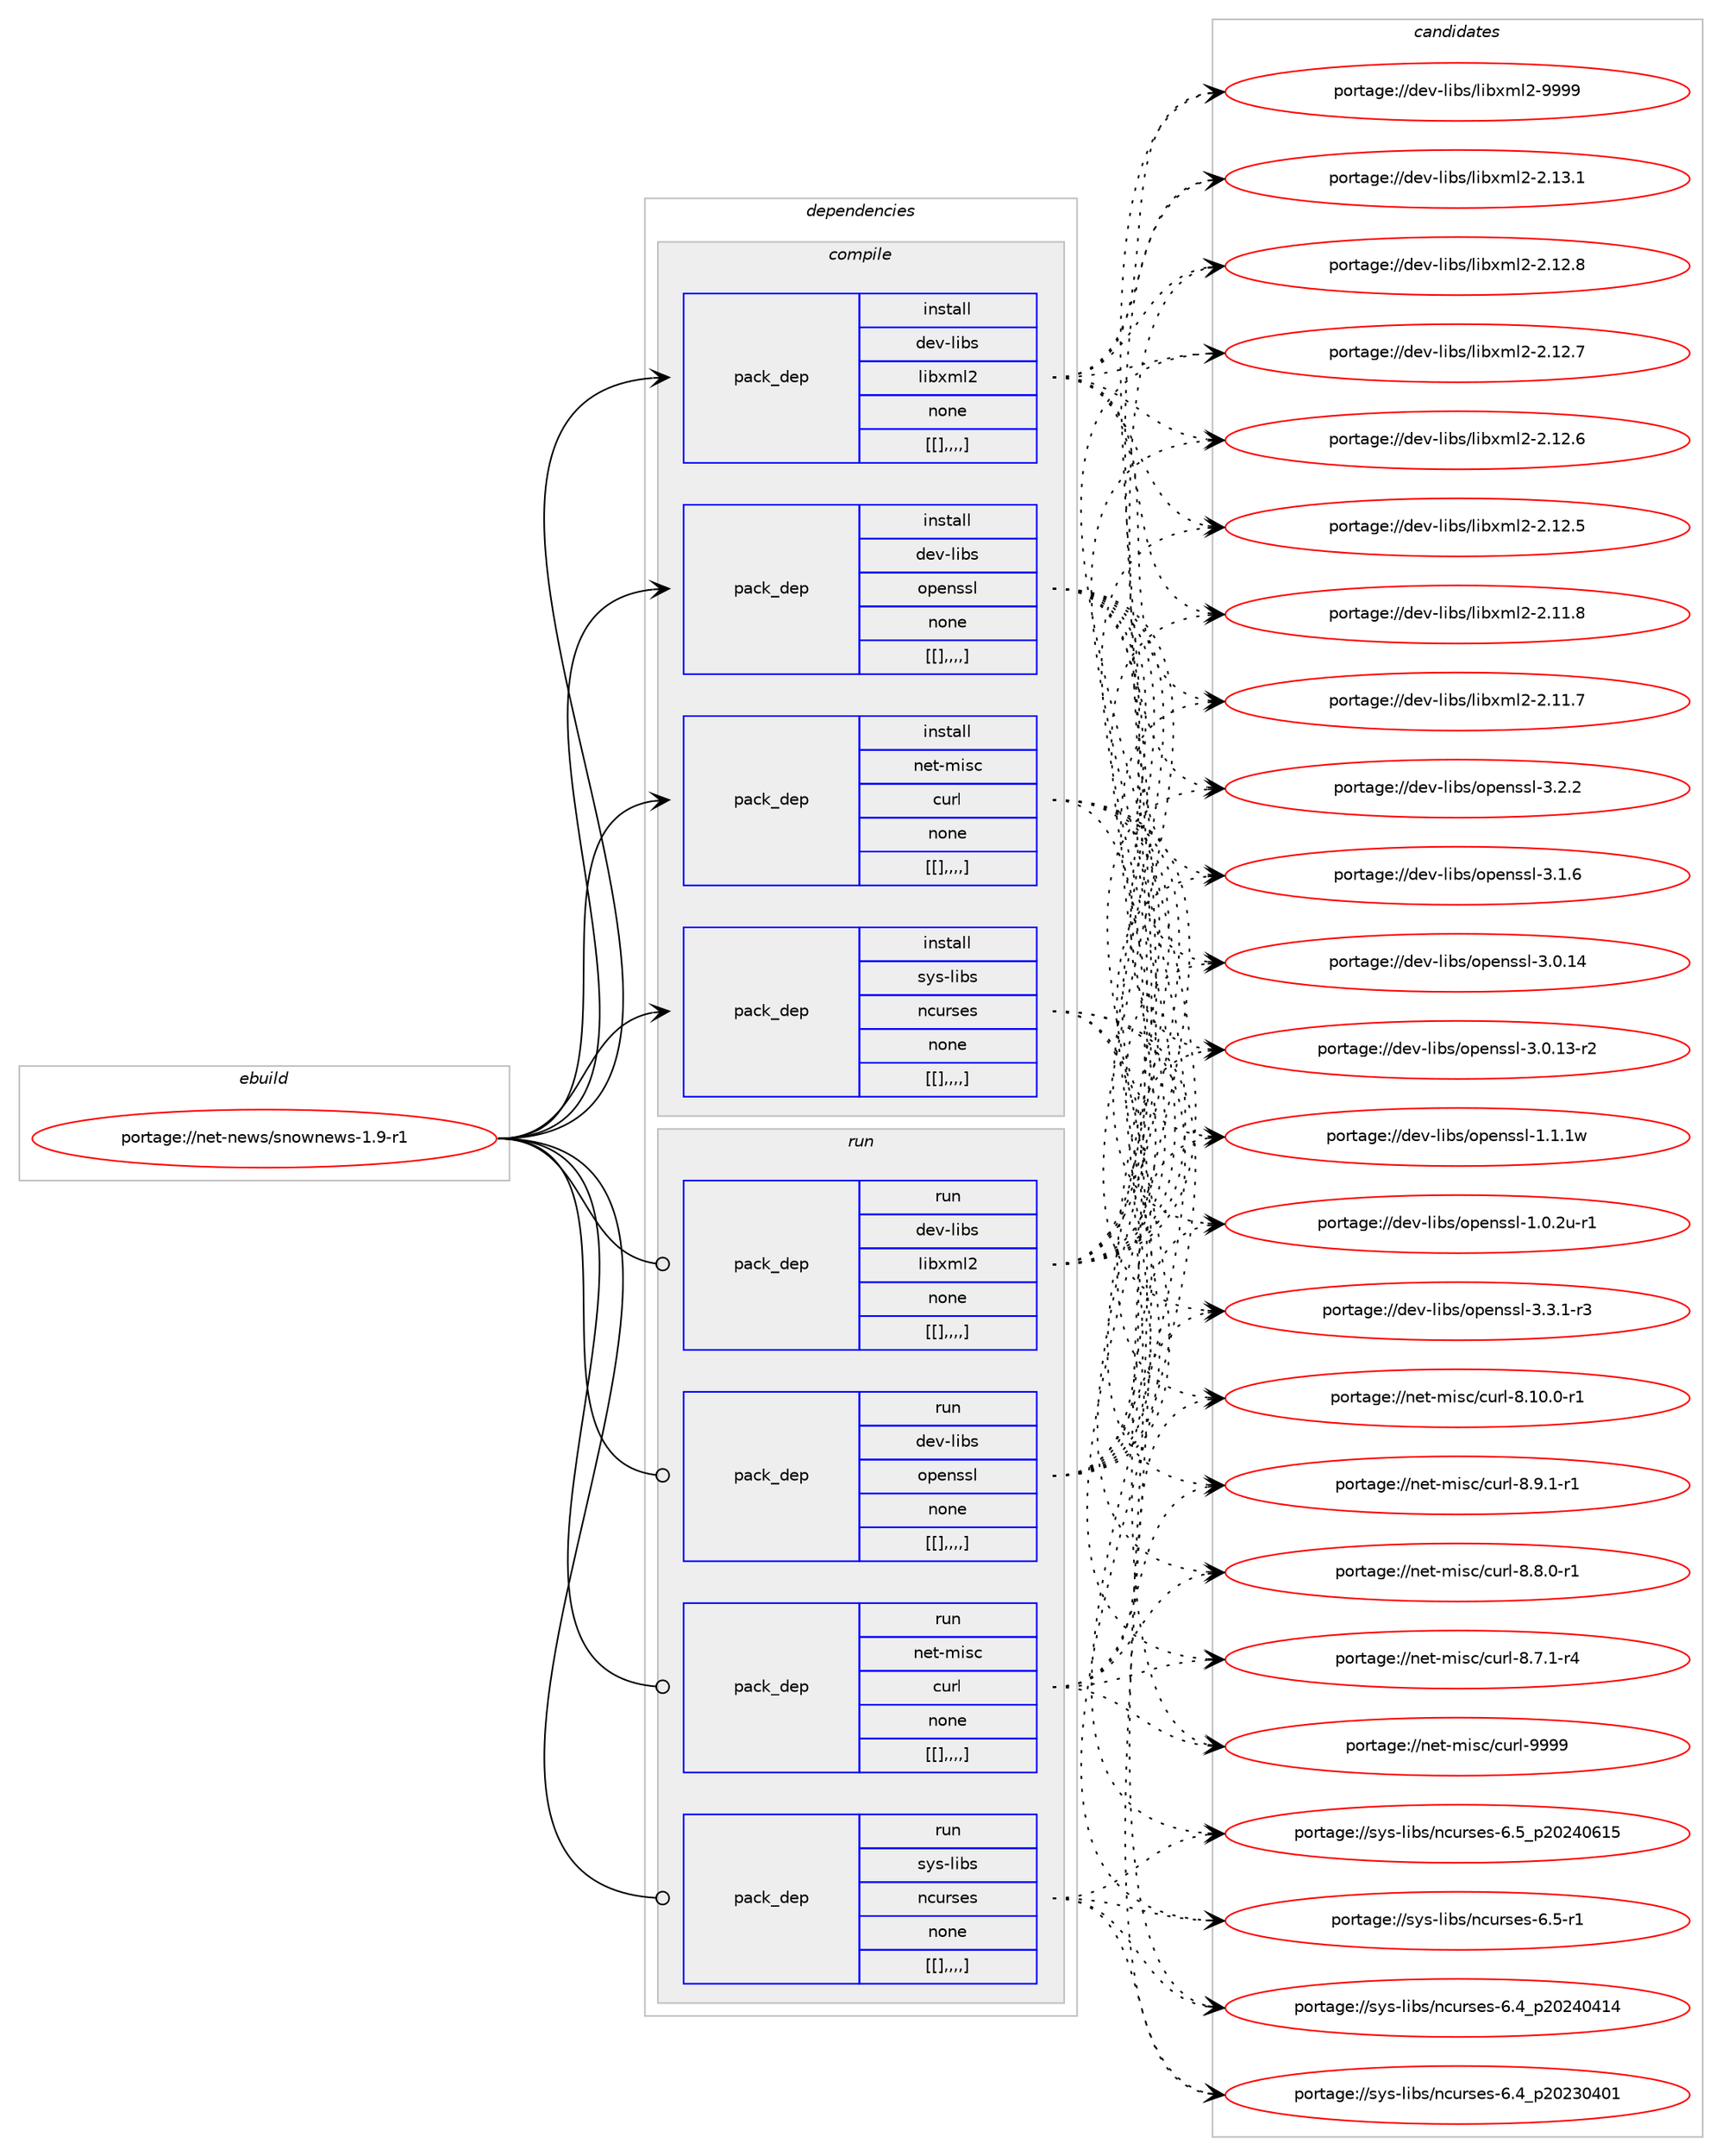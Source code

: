 digraph prolog {

# *************
# Graph options
# *************

newrank=true;
concentrate=true;
compound=true;
graph [rankdir=LR,fontname=Helvetica,fontsize=10,ranksep=1.5];#, ranksep=2.5, nodesep=0.2];
edge  [arrowhead=vee];
node  [fontname=Helvetica,fontsize=10];

# **********
# The ebuild
# **********

subgraph cluster_leftcol {
color=gray;
label=<<i>ebuild</i>>;
id [label="portage://net-news/snownews-1.9-r1", color=red, width=4, href="../net-news/snownews-1.9-r1.svg"];
}

# ****************
# The dependencies
# ****************

subgraph cluster_midcol {
color=gray;
label=<<i>dependencies</i>>;
subgraph cluster_compile {
fillcolor="#eeeeee";
style=filled;
label=<<i>compile</i>>;
subgraph pack289281 {
dependency396234 [label=<<TABLE BORDER="0" CELLBORDER="1" CELLSPACING="0" CELLPADDING="4" WIDTH="220"><TR><TD ROWSPAN="6" CELLPADDING="30">pack_dep</TD></TR><TR><TD WIDTH="110">install</TD></TR><TR><TD>dev-libs</TD></TR><TR><TD>libxml2</TD></TR><TR><TD>none</TD></TR><TR><TD>[[],,,,]</TD></TR></TABLE>>, shape=none, color=blue];
}
id:e -> dependency396234:w [weight=20,style="solid",arrowhead="vee"];
subgraph pack289282 {
dependency396235 [label=<<TABLE BORDER="0" CELLBORDER="1" CELLSPACING="0" CELLPADDING="4" WIDTH="220"><TR><TD ROWSPAN="6" CELLPADDING="30">pack_dep</TD></TR><TR><TD WIDTH="110">install</TD></TR><TR><TD>dev-libs</TD></TR><TR><TD>openssl</TD></TR><TR><TD>none</TD></TR><TR><TD>[[],,,,]</TD></TR></TABLE>>, shape=none, color=blue];
}
id:e -> dependency396235:w [weight=20,style="solid",arrowhead="vee"];
subgraph pack289283 {
dependency396236 [label=<<TABLE BORDER="0" CELLBORDER="1" CELLSPACING="0" CELLPADDING="4" WIDTH="220"><TR><TD ROWSPAN="6" CELLPADDING="30">pack_dep</TD></TR><TR><TD WIDTH="110">install</TD></TR><TR><TD>net-misc</TD></TR><TR><TD>curl</TD></TR><TR><TD>none</TD></TR><TR><TD>[[],,,,]</TD></TR></TABLE>>, shape=none, color=blue];
}
id:e -> dependency396236:w [weight=20,style="solid",arrowhead="vee"];
subgraph pack289284 {
dependency396237 [label=<<TABLE BORDER="0" CELLBORDER="1" CELLSPACING="0" CELLPADDING="4" WIDTH="220"><TR><TD ROWSPAN="6" CELLPADDING="30">pack_dep</TD></TR><TR><TD WIDTH="110">install</TD></TR><TR><TD>sys-libs</TD></TR><TR><TD>ncurses</TD></TR><TR><TD>none</TD></TR><TR><TD>[[],,,,]</TD></TR></TABLE>>, shape=none, color=blue];
}
id:e -> dependency396237:w [weight=20,style="solid",arrowhead="vee"];
}
subgraph cluster_compileandrun {
fillcolor="#eeeeee";
style=filled;
label=<<i>compile and run</i>>;
}
subgraph cluster_run {
fillcolor="#eeeeee";
style=filled;
label=<<i>run</i>>;
subgraph pack289285 {
dependency396238 [label=<<TABLE BORDER="0" CELLBORDER="1" CELLSPACING="0" CELLPADDING="4" WIDTH="220"><TR><TD ROWSPAN="6" CELLPADDING="30">pack_dep</TD></TR><TR><TD WIDTH="110">run</TD></TR><TR><TD>dev-libs</TD></TR><TR><TD>libxml2</TD></TR><TR><TD>none</TD></TR><TR><TD>[[],,,,]</TD></TR></TABLE>>, shape=none, color=blue];
}
id:e -> dependency396238:w [weight=20,style="solid",arrowhead="odot"];
subgraph pack289286 {
dependency396239 [label=<<TABLE BORDER="0" CELLBORDER="1" CELLSPACING="0" CELLPADDING="4" WIDTH="220"><TR><TD ROWSPAN="6" CELLPADDING="30">pack_dep</TD></TR><TR><TD WIDTH="110">run</TD></TR><TR><TD>dev-libs</TD></TR><TR><TD>openssl</TD></TR><TR><TD>none</TD></TR><TR><TD>[[],,,,]</TD></TR></TABLE>>, shape=none, color=blue];
}
id:e -> dependency396239:w [weight=20,style="solid",arrowhead="odot"];
subgraph pack289287 {
dependency396240 [label=<<TABLE BORDER="0" CELLBORDER="1" CELLSPACING="0" CELLPADDING="4" WIDTH="220"><TR><TD ROWSPAN="6" CELLPADDING="30">pack_dep</TD></TR><TR><TD WIDTH="110">run</TD></TR><TR><TD>net-misc</TD></TR><TR><TD>curl</TD></TR><TR><TD>none</TD></TR><TR><TD>[[],,,,]</TD></TR></TABLE>>, shape=none, color=blue];
}
id:e -> dependency396240:w [weight=20,style="solid",arrowhead="odot"];
subgraph pack289288 {
dependency396241 [label=<<TABLE BORDER="0" CELLBORDER="1" CELLSPACING="0" CELLPADDING="4" WIDTH="220"><TR><TD ROWSPAN="6" CELLPADDING="30">pack_dep</TD></TR><TR><TD WIDTH="110">run</TD></TR><TR><TD>sys-libs</TD></TR><TR><TD>ncurses</TD></TR><TR><TD>none</TD></TR><TR><TD>[[],,,,]</TD></TR></TABLE>>, shape=none, color=blue];
}
id:e -> dependency396241:w [weight=20,style="solid",arrowhead="odot"];
}
}

# **************
# The candidates
# **************

subgraph cluster_choices {
rank=same;
color=gray;
label=<<i>candidates</i>>;

subgraph choice289281 {
color=black;
nodesep=1;
choice10010111845108105981154710810598120109108504557575757 [label="portage://dev-libs/libxml2-9999", color=red, width=4,href="../dev-libs/libxml2-9999.svg"];
choice100101118451081059811547108105981201091085045504649514649 [label="portage://dev-libs/libxml2-2.13.1", color=red, width=4,href="../dev-libs/libxml2-2.13.1.svg"];
choice100101118451081059811547108105981201091085045504649504656 [label="portage://dev-libs/libxml2-2.12.8", color=red, width=4,href="../dev-libs/libxml2-2.12.8.svg"];
choice100101118451081059811547108105981201091085045504649504655 [label="portage://dev-libs/libxml2-2.12.7", color=red, width=4,href="../dev-libs/libxml2-2.12.7.svg"];
choice100101118451081059811547108105981201091085045504649504654 [label="portage://dev-libs/libxml2-2.12.6", color=red, width=4,href="../dev-libs/libxml2-2.12.6.svg"];
choice100101118451081059811547108105981201091085045504649504653 [label="portage://dev-libs/libxml2-2.12.5", color=red, width=4,href="../dev-libs/libxml2-2.12.5.svg"];
choice100101118451081059811547108105981201091085045504649494656 [label="portage://dev-libs/libxml2-2.11.8", color=red, width=4,href="../dev-libs/libxml2-2.11.8.svg"];
choice100101118451081059811547108105981201091085045504649494655 [label="portage://dev-libs/libxml2-2.11.7", color=red, width=4,href="../dev-libs/libxml2-2.11.7.svg"];
dependency396234:e -> choice10010111845108105981154710810598120109108504557575757:w [style=dotted,weight="100"];
dependency396234:e -> choice100101118451081059811547108105981201091085045504649514649:w [style=dotted,weight="100"];
dependency396234:e -> choice100101118451081059811547108105981201091085045504649504656:w [style=dotted,weight="100"];
dependency396234:e -> choice100101118451081059811547108105981201091085045504649504655:w [style=dotted,weight="100"];
dependency396234:e -> choice100101118451081059811547108105981201091085045504649504654:w [style=dotted,weight="100"];
dependency396234:e -> choice100101118451081059811547108105981201091085045504649504653:w [style=dotted,weight="100"];
dependency396234:e -> choice100101118451081059811547108105981201091085045504649494656:w [style=dotted,weight="100"];
dependency396234:e -> choice100101118451081059811547108105981201091085045504649494655:w [style=dotted,weight="100"];
}
subgraph choice289282 {
color=black;
nodesep=1;
choice1001011184510810598115471111121011101151151084551465146494511451 [label="portage://dev-libs/openssl-3.3.1-r3", color=red, width=4,href="../dev-libs/openssl-3.3.1-r3.svg"];
choice100101118451081059811547111112101110115115108455146504650 [label="portage://dev-libs/openssl-3.2.2", color=red, width=4,href="../dev-libs/openssl-3.2.2.svg"];
choice100101118451081059811547111112101110115115108455146494654 [label="portage://dev-libs/openssl-3.1.6", color=red, width=4,href="../dev-libs/openssl-3.1.6.svg"];
choice10010111845108105981154711111210111011511510845514648464952 [label="portage://dev-libs/openssl-3.0.14", color=red, width=4,href="../dev-libs/openssl-3.0.14.svg"];
choice100101118451081059811547111112101110115115108455146484649514511450 [label="portage://dev-libs/openssl-3.0.13-r2", color=red, width=4,href="../dev-libs/openssl-3.0.13-r2.svg"];
choice100101118451081059811547111112101110115115108454946494649119 [label="portage://dev-libs/openssl-1.1.1w", color=red, width=4,href="../dev-libs/openssl-1.1.1w.svg"];
choice1001011184510810598115471111121011101151151084549464846501174511449 [label="portage://dev-libs/openssl-1.0.2u-r1", color=red, width=4,href="../dev-libs/openssl-1.0.2u-r1.svg"];
dependency396235:e -> choice1001011184510810598115471111121011101151151084551465146494511451:w [style=dotted,weight="100"];
dependency396235:e -> choice100101118451081059811547111112101110115115108455146504650:w [style=dotted,weight="100"];
dependency396235:e -> choice100101118451081059811547111112101110115115108455146494654:w [style=dotted,weight="100"];
dependency396235:e -> choice10010111845108105981154711111210111011511510845514648464952:w [style=dotted,weight="100"];
dependency396235:e -> choice100101118451081059811547111112101110115115108455146484649514511450:w [style=dotted,weight="100"];
dependency396235:e -> choice100101118451081059811547111112101110115115108454946494649119:w [style=dotted,weight="100"];
dependency396235:e -> choice1001011184510810598115471111121011101151151084549464846501174511449:w [style=dotted,weight="100"];
}
subgraph choice289283 {
color=black;
nodesep=1;
choice110101116451091051159947991171141084557575757 [label="portage://net-misc/curl-9999", color=red, width=4,href="../net-misc/curl-9999.svg"];
choice11010111645109105115994799117114108455646494846484511449 [label="portage://net-misc/curl-8.10.0-r1", color=red, width=4,href="../net-misc/curl-8.10.0-r1.svg"];
choice110101116451091051159947991171141084556465746494511449 [label="portage://net-misc/curl-8.9.1-r1", color=red, width=4,href="../net-misc/curl-8.9.1-r1.svg"];
choice110101116451091051159947991171141084556465646484511449 [label="portage://net-misc/curl-8.8.0-r1", color=red, width=4,href="../net-misc/curl-8.8.0-r1.svg"];
choice110101116451091051159947991171141084556465546494511452 [label="portage://net-misc/curl-8.7.1-r4", color=red, width=4,href="../net-misc/curl-8.7.1-r4.svg"];
dependency396236:e -> choice110101116451091051159947991171141084557575757:w [style=dotted,weight="100"];
dependency396236:e -> choice11010111645109105115994799117114108455646494846484511449:w [style=dotted,weight="100"];
dependency396236:e -> choice110101116451091051159947991171141084556465746494511449:w [style=dotted,weight="100"];
dependency396236:e -> choice110101116451091051159947991171141084556465646484511449:w [style=dotted,weight="100"];
dependency396236:e -> choice110101116451091051159947991171141084556465546494511452:w [style=dotted,weight="100"];
}
subgraph choice289284 {
color=black;
nodesep=1;
choice1151211154510810598115471109911711411510111545544653951125048505248544953 [label="portage://sys-libs/ncurses-6.5_p20240615", color=red, width=4,href="../sys-libs/ncurses-6.5_p20240615.svg"];
choice11512111545108105981154711099117114115101115455446534511449 [label="portage://sys-libs/ncurses-6.5-r1", color=red, width=4,href="../sys-libs/ncurses-6.5-r1.svg"];
choice1151211154510810598115471109911711411510111545544652951125048505248524952 [label="portage://sys-libs/ncurses-6.4_p20240414", color=red, width=4,href="../sys-libs/ncurses-6.4_p20240414.svg"];
choice1151211154510810598115471109911711411510111545544652951125048505148524849 [label="portage://sys-libs/ncurses-6.4_p20230401", color=red, width=4,href="../sys-libs/ncurses-6.4_p20230401.svg"];
dependency396237:e -> choice1151211154510810598115471109911711411510111545544653951125048505248544953:w [style=dotted,weight="100"];
dependency396237:e -> choice11512111545108105981154711099117114115101115455446534511449:w [style=dotted,weight="100"];
dependency396237:e -> choice1151211154510810598115471109911711411510111545544652951125048505248524952:w [style=dotted,weight="100"];
dependency396237:e -> choice1151211154510810598115471109911711411510111545544652951125048505148524849:w [style=dotted,weight="100"];
}
subgraph choice289285 {
color=black;
nodesep=1;
choice10010111845108105981154710810598120109108504557575757 [label="portage://dev-libs/libxml2-9999", color=red, width=4,href="../dev-libs/libxml2-9999.svg"];
choice100101118451081059811547108105981201091085045504649514649 [label="portage://dev-libs/libxml2-2.13.1", color=red, width=4,href="../dev-libs/libxml2-2.13.1.svg"];
choice100101118451081059811547108105981201091085045504649504656 [label="portage://dev-libs/libxml2-2.12.8", color=red, width=4,href="../dev-libs/libxml2-2.12.8.svg"];
choice100101118451081059811547108105981201091085045504649504655 [label="portage://dev-libs/libxml2-2.12.7", color=red, width=4,href="../dev-libs/libxml2-2.12.7.svg"];
choice100101118451081059811547108105981201091085045504649504654 [label="portage://dev-libs/libxml2-2.12.6", color=red, width=4,href="../dev-libs/libxml2-2.12.6.svg"];
choice100101118451081059811547108105981201091085045504649504653 [label="portage://dev-libs/libxml2-2.12.5", color=red, width=4,href="../dev-libs/libxml2-2.12.5.svg"];
choice100101118451081059811547108105981201091085045504649494656 [label="portage://dev-libs/libxml2-2.11.8", color=red, width=4,href="../dev-libs/libxml2-2.11.8.svg"];
choice100101118451081059811547108105981201091085045504649494655 [label="portage://dev-libs/libxml2-2.11.7", color=red, width=4,href="../dev-libs/libxml2-2.11.7.svg"];
dependency396238:e -> choice10010111845108105981154710810598120109108504557575757:w [style=dotted,weight="100"];
dependency396238:e -> choice100101118451081059811547108105981201091085045504649514649:w [style=dotted,weight="100"];
dependency396238:e -> choice100101118451081059811547108105981201091085045504649504656:w [style=dotted,weight="100"];
dependency396238:e -> choice100101118451081059811547108105981201091085045504649504655:w [style=dotted,weight="100"];
dependency396238:e -> choice100101118451081059811547108105981201091085045504649504654:w [style=dotted,weight="100"];
dependency396238:e -> choice100101118451081059811547108105981201091085045504649504653:w [style=dotted,weight="100"];
dependency396238:e -> choice100101118451081059811547108105981201091085045504649494656:w [style=dotted,weight="100"];
dependency396238:e -> choice100101118451081059811547108105981201091085045504649494655:w [style=dotted,weight="100"];
}
subgraph choice289286 {
color=black;
nodesep=1;
choice1001011184510810598115471111121011101151151084551465146494511451 [label="portage://dev-libs/openssl-3.3.1-r3", color=red, width=4,href="../dev-libs/openssl-3.3.1-r3.svg"];
choice100101118451081059811547111112101110115115108455146504650 [label="portage://dev-libs/openssl-3.2.2", color=red, width=4,href="../dev-libs/openssl-3.2.2.svg"];
choice100101118451081059811547111112101110115115108455146494654 [label="portage://dev-libs/openssl-3.1.6", color=red, width=4,href="../dev-libs/openssl-3.1.6.svg"];
choice10010111845108105981154711111210111011511510845514648464952 [label="portage://dev-libs/openssl-3.0.14", color=red, width=4,href="../dev-libs/openssl-3.0.14.svg"];
choice100101118451081059811547111112101110115115108455146484649514511450 [label="portage://dev-libs/openssl-3.0.13-r2", color=red, width=4,href="../dev-libs/openssl-3.0.13-r2.svg"];
choice100101118451081059811547111112101110115115108454946494649119 [label="portage://dev-libs/openssl-1.1.1w", color=red, width=4,href="../dev-libs/openssl-1.1.1w.svg"];
choice1001011184510810598115471111121011101151151084549464846501174511449 [label="portage://dev-libs/openssl-1.0.2u-r1", color=red, width=4,href="../dev-libs/openssl-1.0.2u-r1.svg"];
dependency396239:e -> choice1001011184510810598115471111121011101151151084551465146494511451:w [style=dotted,weight="100"];
dependency396239:e -> choice100101118451081059811547111112101110115115108455146504650:w [style=dotted,weight="100"];
dependency396239:e -> choice100101118451081059811547111112101110115115108455146494654:w [style=dotted,weight="100"];
dependency396239:e -> choice10010111845108105981154711111210111011511510845514648464952:w [style=dotted,weight="100"];
dependency396239:e -> choice100101118451081059811547111112101110115115108455146484649514511450:w [style=dotted,weight="100"];
dependency396239:e -> choice100101118451081059811547111112101110115115108454946494649119:w [style=dotted,weight="100"];
dependency396239:e -> choice1001011184510810598115471111121011101151151084549464846501174511449:w [style=dotted,weight="100"];
}
subgraph choice289287 {
color=black;
nodesep=1;
choice110101116451091051159947991171141084557575757 [label="portage://net-misc/curl-9999", color=red, width=4,href="../net-misc/curl-9999.svg"];
choice11010111645109105115994799117114108455646494846484511449 [label="portage://net-misc/curl-8.10.0-r1", color=red, width=4,href="../net-misc/curl-8.10.0-r1.svg"];
choice110101116451091051159947991171141084556465746494511449 [label="portage://net-misc/curl-8.9.1-r1", color=red, width=4,href="../net-misc/curl-8.9.1-r1.svg"];
choice110101116451091051159947991171141084556465646484511449 [label="portage://net-misc/curl-8.8.0-r1", color=red, width=4,href="../net-misc/curl-8.8.0-r1.svg"];
choice110101116451091051159947991171141084556465546494511452 [label="portage://net-misc/curl-8.7.1-r4", color=red, width=4,href="../net-misc/curl-8.7.1-r4.svg"];
dependency396240:e -> choice110101116451091051159947991171141084557575757:w [style=dotted,weight="100"];
dependency396240:e -> choice11010111645109105115994799117114108455646494846484511449:w [style=dotted,weight="100"];
dependency396240:e -> choice110101116451091051159947991171141084556465746494511449:w [style=dotted,weight="100"];
dependency396240:e -> choice110101116451091051159947991171141084556465646484511449:w [style=dotted,weight="100"];
dependency396240:e -> choice110101116451091051159947991171141084556465546494511452:w [style=dotted,weight="100"];
}
subgraph choice289288 {
color=black;
nodesep=1;
choice1151211154510810598115471109911711411510111545544653951125048505248544953 [label="portage://sys-libs/ncurses-6.5_p20240615", color=red, width=4,href="../sys-libs/ncurses-6.5_p20240615.svg"];
choice11512111545108105981154711099117114115101115455446534511449 [label="portage://sys-libs/ncurses-6.5-r1", color=red, width=4,href="../sys-libs/ncurses-6.5-r1.svg"];
choice1151211154510810598115471109911711411510111545544652951125048505248524952 [label="portage://sys-libs/ncurses-6.4_p20240414", color=red, width=4,href="../sys-libs/ncurses-6.4_p20240414.svg"];
choice1151211154510810598115471109911711411510111545544652951125048505148524849 [label="portage://sys-libs/ncurses-6.4_p20230401", color=red, width=4,href="../sys-libs/ncurses-6.4_p20230401.svg"];
dependency396241:e -> choice1151211154510810598115471109911711411510111545544653951125048505248544953:w [style=dotted,weight="100"];
dependency396241:e -> choice11512111545108105981154711099117114115101115455446534511449:w [style=dotted,weight="100"];
dependency396241:e -> choice1151211154510810598115471109911711411510111545544652951125048505248524952:w [style=dotted,weight="100"];
dependency396241:e -> choice1151211154510810598115471109911711411510111545544652951125048505148524849:w [style=dotted,weight="100"];
}
}

}
